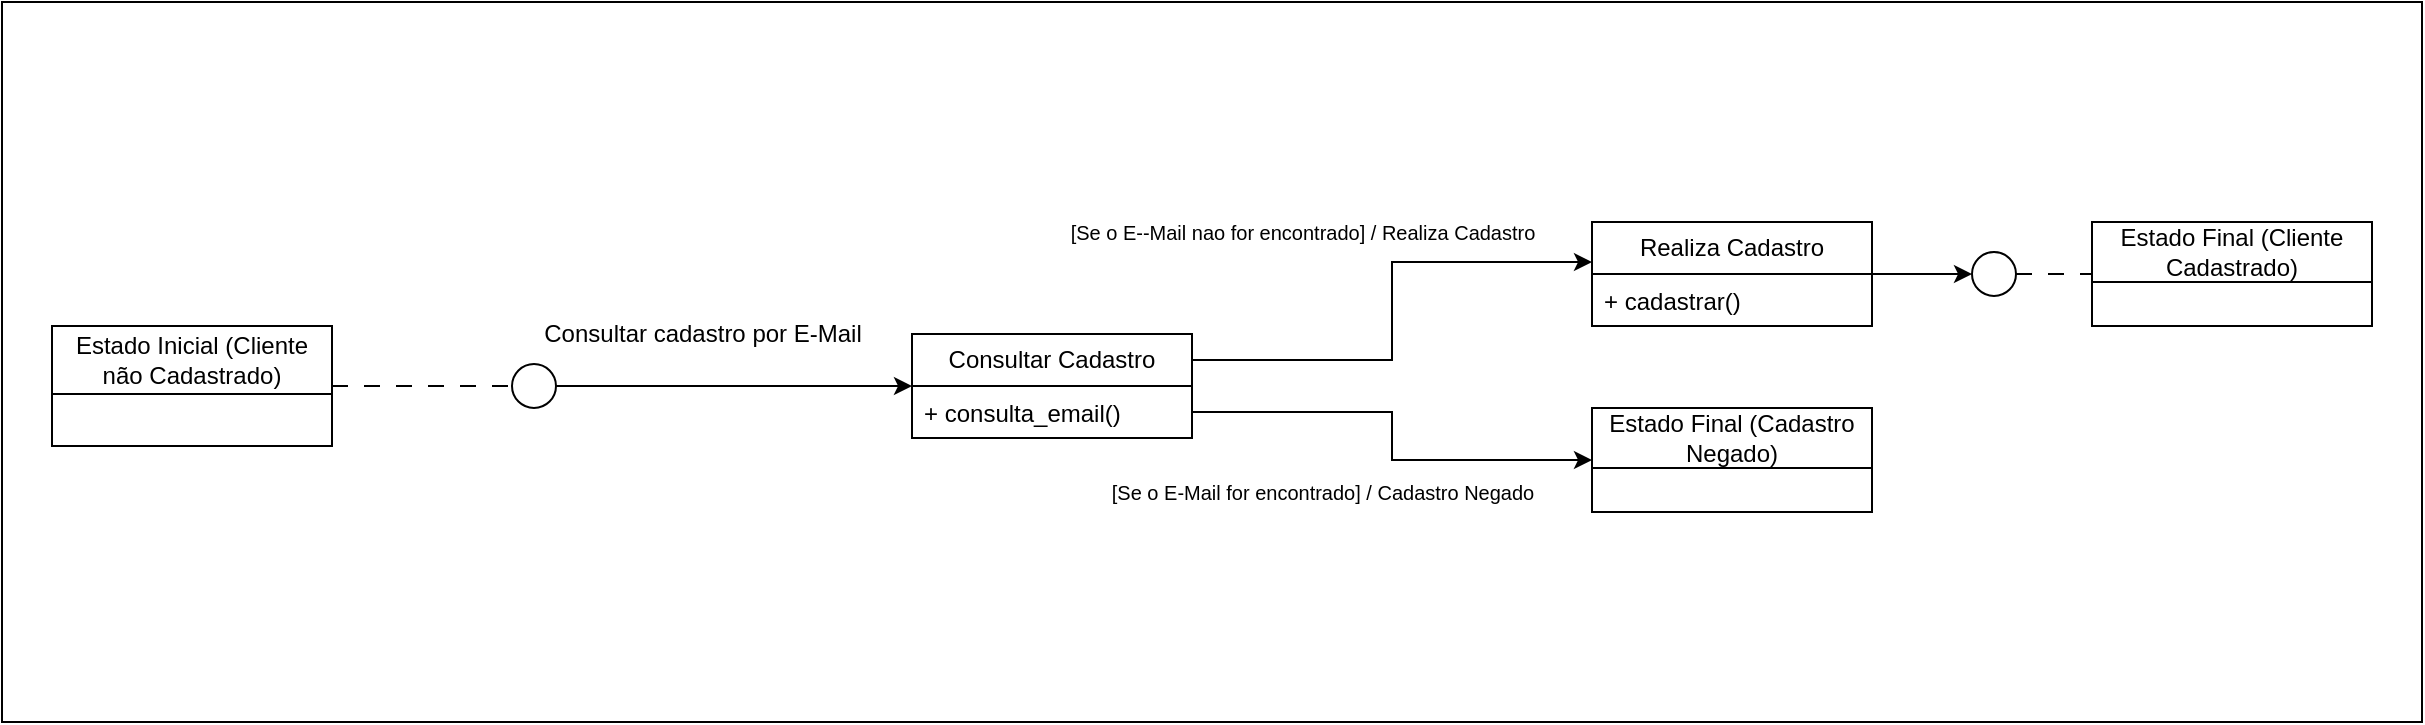 <mxfile version="24.7.17">
  <diagram name="Página-1" id="T3cv6yq5pU9cF9Ucxiyj">
    <mxGraphModel dx="1434" dy="782" grid="1" gridSize="10" guides="1" tooltips="1" connect="1" arrows="1" fold="1" page="1" pageScale="1" pageWidth="6000" pageHeight="6000" math="0" shadow="0">
      <root>
        <mxCell id="0" />
        <mxCell id="1" parent="0" />
        <mxCell id="A5qY907hHVmJ39XALq1i-36" value="" style="rounded=0;whiteSpace=wrap;html=1;" vertex="1" parent="1">
          <mxGeometry x="320" y="420" width="1210" height="360" as="geometry" />
        </mxCell>
        <mxCell id="A5qY907hHVmJ39XALq1i-6" style="edgeStyle=orthogonalEdgeStyle;rounded=0;orthogonalLoop=1;jettySize=auto;html=1;exitX=1;exitY=0.5;exitDx=0;exitDy=0;entryX=0;entryY=0.5;entryDx=0;entryDy=0;dashed=1;dashPattern=8 8;endArrow=none;endFill=0;" edge="1" parent="1" source="A5qY907hHVmJ39XALq1i-1" target="A5qY907hHVmJ39XALq1i-5">
          <mxGeometry relative="1" as="geometry" />
        </mxCell>
        <mxCell id="A5qY907hHVmJ39XALq1i-1" value="&lt;div&gt;Estado Inicial (Cliente não Cadastrado)&lt;/div&gt;" style="swimlane;fontStyle=0;childLayout=stackLayout;horizontal=1;startSize=34;fillColor=none;horizontalStack=0;resizeParent=1;resizeParentMax=0;resizeLast=0;collapsible=1;marginBottom=0;whiteSpace=wrap;html=1;" vertex="1" parent="1">
          <mxGeometry x="345" y="582" width="140" height="60" as="geometry" />
        </mxCell>
        <mxCell id="A5qY907hHVmJ39XALq1i-12" style="edgeStyle=orthogonalEdgeStyle;rounded=0;orthogonalLoop=1;jettySize=auto;html=1;exitX=1;exitY=0.5;exitDx=0;exitDy=0;" edge="1" parent="1" source="A5qY907hHVmJ39XALq1i-5">
          <mxGeometry relative="1" as="geometry">
            <mxPoint x="775" y="612" as="targetPoint" />
          </mxGeometry>
        </mxCell>
        <mxCell id="A5qY907hHVmJ39XALq1i-5" value="" style="ellipse;whiteSpace=wrap;html=1;aspect=fixed;" vertex="1" parent="1">
          <mxGeometry x="575" y="601" width="22" height="22" as="geometry" />
        </mxCell>
        <mxCell id="A5qY907hHVmJ39XALq1i-8" value="Consultar Cadastro" style="swimlane;fontStyle=0;childLayout=stackLayout;horizontal=1;startSize=26;fillColor=none;horizontalStack=0;resizeParent=1;resizeParentMax=0;resizeLast=0;collapsible=1;marginBottom=0;whiteSpace=wrap;html=1;" vertex="1" parent="1">
          <mxGeometry x="775" y="586" width="140" height="52" as="geometry" />
        </mxCell>
        <mxCell id="A5qY907hHVmJ39XALq1i-9" value="+ consulta_email()" style="text;strokeColor=none;fillColor=none;align=left;verticalAlign=top;spacingLeft=4;spacingRight=4;overflow=hidden;rotatable=0;points=[[0,0.5],[1,0.5]];portConstraint=eastwest;whiteSpace=wrap;html=1;" vertex="1" parent="A5qY907hHVmJ39XALq1i-8">
          <mxGeometry y="26" width="140" height="26" as="geometry" />
        </mxCell>
        <mxCell id="A5qY907hHVmJ39XALq1i-13" value="Consultar cadastro por E-Mail" style="text;html=1;align=center;verticalAlign=middle;resizable=0;points=[];autosize=1;strokeColor=none;fillColor=none;" vertex="1" parent="1">
          <mxGeometry x="575" y="571" width="190" height="30" as="geometry" />
        </mxCell>
        <mxCell id="A5qY907hHVmJ39XALq1i-28" style="edgeStyle=orthogonalEdgeStyle;rounded=0;orthogonalLoop=1;jettySize=auto;html=1;entryX=0;entryY=0.5;entryDx=0;entryDy=0;" edge="1" parent="1" source="A5qY907hHVmJ39XALq1i-15" target="A5qY907hHVmJ39XALq1i-26">
          <mxGeometry relative="1" as="geometry" />
        </mxCell>
        <mxCell id="A5qY907hHVmJ39XALq1i-15" value="Realiza Cadastro" style="swimlane;fontStyle=0;childLayout=stackLayout;horizontal=1;startSize=26;fillColor=none;horizontalStack=0;resizeParent=1;resizeParentMax=0;resizeLast=0;collapsible=1;marginBottom=0;whiteSpace=wrap;html=1;" vertex="1" parent="1">
          <mxGeometry x="1115" y="530" width="140" height="52" as="geometry" />
        </mxCell>
        <mxCell id="A5qY907hHVmJ39XALq1i-16" value="+ cadastrar()" style="text;strokeColor=none;fillColor=none;align=left;verticalAlign=top;spacingLeft=4;spacingRight=4;overflow=hidden;rotatable=0;points=[[0,0.5],[1,0.5]];portConstraint=eastwest;whiteSpace=wrap;html=1;" vertex="1" parent="A5qY907hHVmJ39XALq1i-15">
          <mxGeometry y="26" width="140" height="26" as="geometry" />
        </mxCell>
        <mxCell id="A5qY907hHVmJ39XALq1i-19" style="edgeStyle=orthogonalEdgeStyle;rounded=0;orthogonalLoop=1;jettySize=auto;html=1;exitX=1;exitY=0.25;exitDx=0;exitDy=0;entryX=0;entryY=0.385;entryDx=0;entryDy=0;entryPerimeter=0;" edge="1" parent="1" source="A5qY907hHVmJ39XALq1i-8" target="A5qY907hHVmJ39XALq1i-15">
          <mxGeometry relative="1" as="geometry" />
        </mxCell>
        <mxCell id="A5qY907hHVmJ39XALq1i-20" value="&lt;div style=&quot;font-size: 10px;&quot;&gt;[Se o E--Mail nao for encontrado] / Realiza Cadastro&lt;/div&gt;" style="text;html=1;align=center;verticalAlign=middle;resizable=0;points=[];autosize=1;strokeColor=none;fillColor=none;fontSize=10;" vertex="1" parent="1">
          <mxGeometry x="835" y="520" width="270" height="30" as="geometry" />
        </mxCell>
        <mxCell id="A5qY907hHVmJ39XALq1i-21" value="Estado Final (Cliente Cadastrado)" style="swimlane;fontStyle=0;childLayout=stackLayout;horizontal=1;startSize=30;fillColor=none;horizontalStack=0;resizeParent=1;resizeParentMax=0;resizeLast=0;collapsible=1;marginBottom=0;whiteSpace=wrap;html=1;" vertex="1" parent="1">
          <mxGeometry x="1365" y="530" width="140" height="52" as="geometry" />
        </mxCell>
        <mxCell id="A5qY907hHVmJ39XALq1i-29" style="edgeStyle=orthogonalEdgeStyle;rounded=0;orthogonalLoop=1;jettySize=auto;html=1;exitX=1;exitY=0.5;exitDx=0;exitDy=0;entryX=0;entryY=0.5;entryDx=0;entryDy=0;endArrow=none;endFill=0;dashed=1;dashPattern=8 8;" edge="1" parent="1" source="A5qY907hHVmJ39XALq1i-26" target="A5qY907hHVmJ39XALq1i-21">
          <mxGeometry relative="1" as="geometry" />
        </mxCell>
        <mxCell id="A5qY907hHVmJ39XALq1i-26" value="" style="ellipse;whiteSpace=wrap;html=1;aspect=fixed;" vertex="1" parent="1">
          <mxGeometry x="1305" y="545" width="22" height="22" as="geometry" />
        </mxCell>
        <mxCell id="A5qY907hHVmJ39XALq1i-30" value="&lt;div&gt;Estado Final (Cadastro Negado)&lt;/div&gt;" style="swimlane;fontStyle=0;childLayout=stackLayout;horizontal=1;startSize=30;fillColor=none;horizontalStack=0;resizeParent=1;resizeParentMax=0;resizeLast=0;collapsible=1;marginBottom=0;whiteSpace=wrap;html=1;" vertex="1" parent="1">
          <mxGeometry x="1115" y="623" width="140" height="52" as="geometry" />
        </mxCell>
        <mxCell id="A5qY907hHVmJ39XALq1i-34" style="edgeStyle=orthogonalEdgeStyle;rounded=0;orthogonalLoop=1;jettySize=auto;html=1;exitX=1;exitY=0.5;exitDx=0;exitDy=0;entryX=0;entryY=0.5;entryDx=0;entryDy=0;" edge="1" parent="1" source="A5qY907hHVmJ39XALq1i-9" target="A5qY907hHVmJ39XALq1i-30">
          <mxGeometry relative="1" as="geometry" />
        </mxCell>
        <mxCell id="A5qY907hHVmJ39XALq1i-35" value="[Se o E-Mail for encontrado] / Cadastro Negado" style="text;html=1;align=center;verticalAlign=middle;resizable=0;points=[];autosize=1;strokeColor=none;fillColor=none;fontSize=10;" vertex="1" parent="1">
          <mxGeometry x="855" y="650" width="250" height="30" as="geometry" />
        </mxCell>
      </root>
    </mxGraphModel>
  </diagram>
</mxfile>
